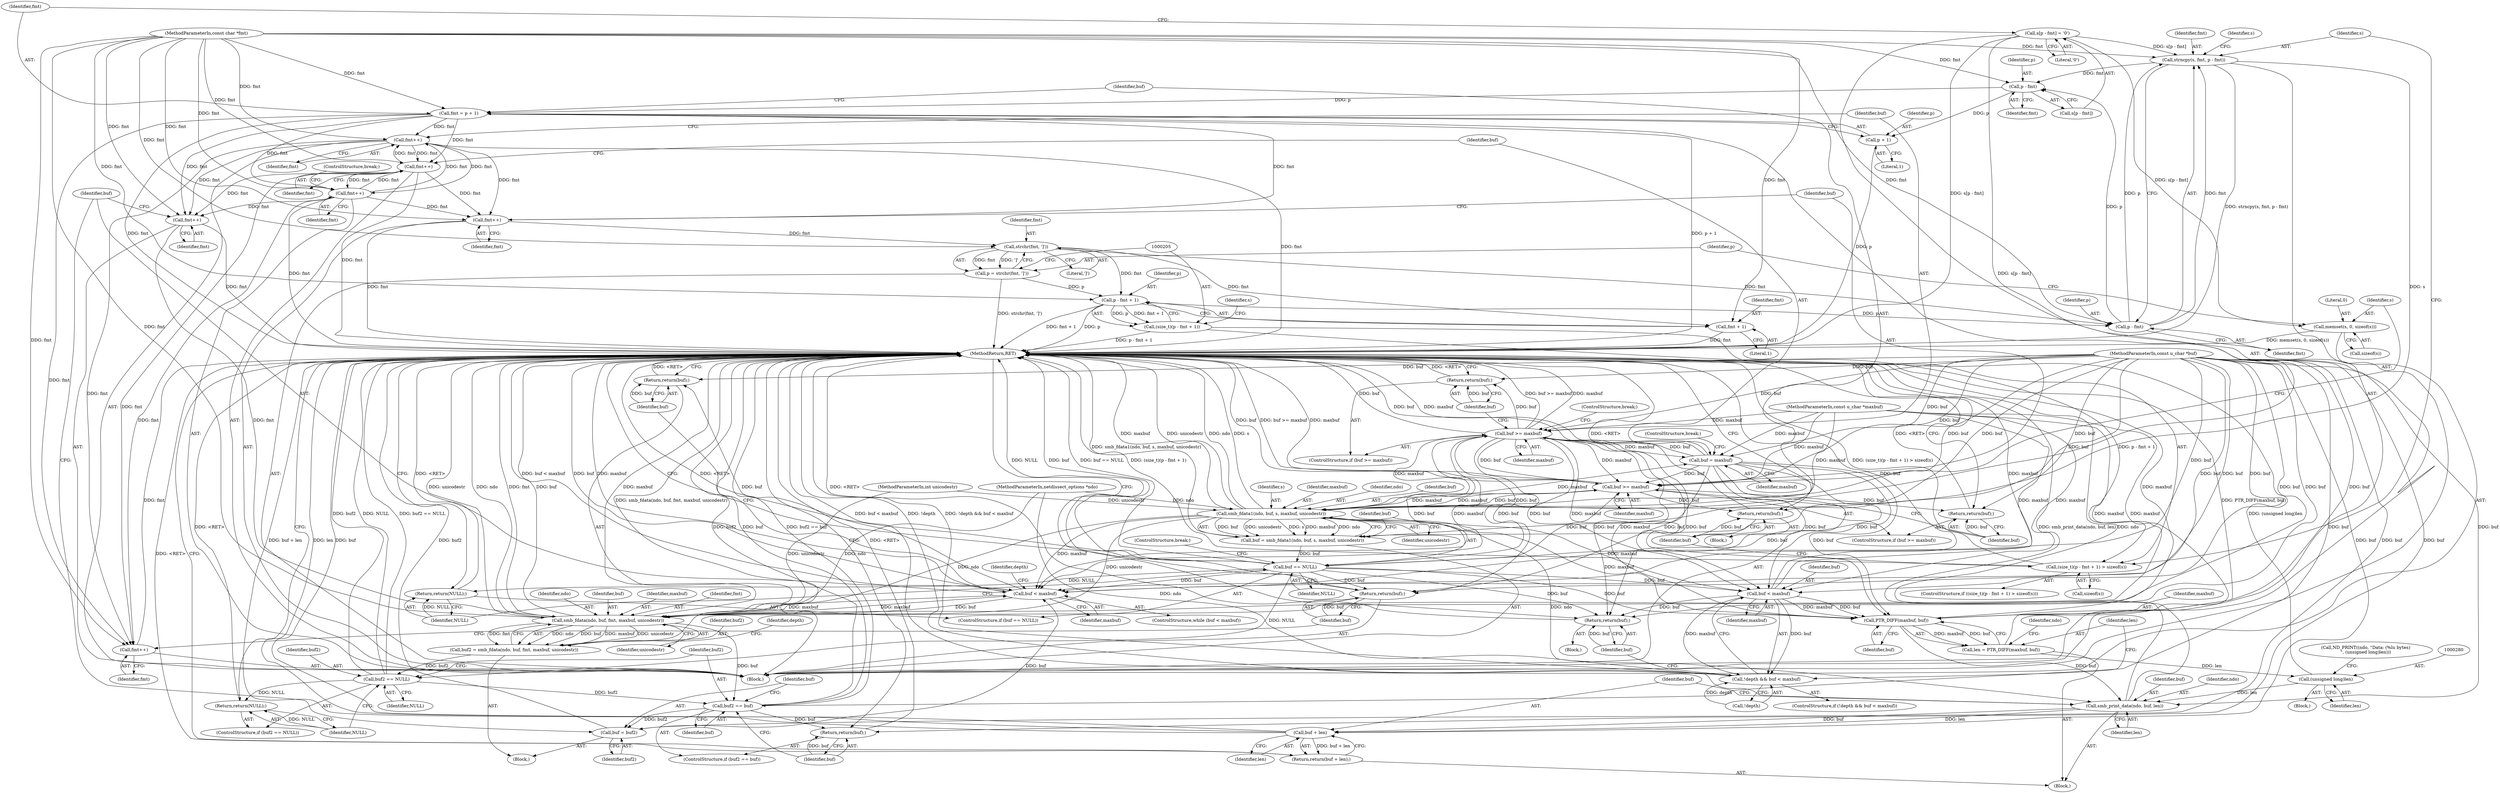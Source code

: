 digraph "1_tcpdump_24182d959f661327525a20d9a94c98a8ec016778@array" {
"1000222" [label="(Call,s[p - fmt] = '\0')"];
"1000192" [label="(Call,memset(s, 0, sizeof(s)))"];
"1000216" [label="(Call,strncpy(s, fmt, p - fmt))"];
"1000225" [label="(Call,p - fmt)"];
"1000229" [label="(Call,fmt = p + 1)"];
"1000123" [label="(Call,fmt++)"];
"1000135" [label="(Call,smb_fdata(ndo, buf, fmt, maxbuf, unicodestr))"];
"1000126" [label="(Call,buf < maxbuf)"];
"1000158" [label="(Return,return(buf);)"];
"1000133" [label="(Call,buf2 = smb_fdata(ndo, buf, fmt, maxbuf, unicodestr))"];
"1000144" [label="(Call,buf2 == NULL)"];
"1000147" [label="(Return,return(NULL);)"];
"1000150" [label="(Call,buf2 == buf)"];
"1000153" [label="(Return,return(buf);)"];
"1000155" [label="(Call,buf = buf2)"];
"1000161" [label="(Call,fmt++)"];
"1000171" [label="(Call,fmt++)"];
"1000178" [label="(Call,fmt++)"];
"1000184" [label="(Call,fmt++)"];
"1000199" [label="(Call,strchr(fmt, ']'))"];
"1000197" [label="(Call,p = strchr(fmt, ']'))"];
"1000206" [label="(Call,p - fmt + 1)"];
"1000204" [label="(Call,(size_t)(p - fmt + 1))"];
"1000203" [label="(Call,(size_t)(p - fmt + 1) > sizeof(s))"];
"1000219" [label="(Call,p - fmt)"];
"1000208" [label="(Call,fmt + 1)"];
"1000257" [label="(Call,fmt++)"];
"1000231" [label="(Call,p + 1)"];
"1000236" [label="(Call,smb_fdata1(ndo, buf, s, maxbuf, unicodestr))"];
"1000164" [label="(Call,buf >= maxbuf)"];
"1000167" [label="(Return,return(buf);)"];
"1000173" [label="(Call,buf = maxbuf)"];
"1000180" [label="(Return,return(buf);)"];
"1000187" [label="(Call,buf >= maxbuf)"];
"1000190" [label="(Return,return(buf);)"];
"1000214" [label="(Return,return(buf);)"];
"1000264" [label="(Call,buf < maxbuf)"];
"1000261" [label="(Call,!depth && buf < maxbuf)"];
"1000271" [label="(Call,PTR_DIFF(maxbuf, buf))"];
"1000269" [label="(Call,len = PTR_DIFF(maxbuf, buf))"];
"1000279" [label="(Call,(unsigned long)len)"];
"1000282" [label="(Call,smb_print_data(ndo, buf, len))"];
"1000287" [label="(Call,buf + len)"];
"1000286" [label="(Return,return(buf + len);)"];
"1000290" [label="(Return,return(buf);)"];
"1000234" [label="(Call,buf = smb_fdata1(ndo, buf, s, maxbuf, unicodestr))"];
"1000243" [label="(Call,buf == NULL)"];
"1000246" [label="(Return,return(NULL);)"];
"1000136" [label="(Identifier,ndo)"];
"1000288" [label="(Identifier,buf)"];
"1000231" [label="(Call,p + 1)"];
"1000200" [label="(Identifier,fmt)"];
"1000180" [label="(Return,return(buf);)"];
"1000242" [label="(ControlStructure,if (buf == NULL))"];
"1000226" [label="(Identifier,p)"];
"1000171" [label="(Call,fmt++)"];
"1000232" [label="(Identifier,p)"];
"1000241" [label="(Identifier,unicodestr)"];
"1000161" [label="(Call,fmt++)"];
"1000191" [label="(Identifier,buf)"];
"1000262" [label="(Call,!depth)"];
"1000103" [label="(MethodParameterIn,const u_char *buf)"];
"1000134" [label="(Identifier,buf2)"];
"1000257" [label="(Call,fmt++)"];
"1000243" [label="(Call,buf == NULL)"];
"1000290" [label="(Return,return(buf);)"];
"1000265" [label="(Identifier,buf)"];
"1000224" [label="(Identifier,s)"];
"1000270" [label="(Identifier,len)"];
"1000147" [label="(Return,return(NULL);)"];
"1000215" [label="(Identifier,buf)"];
"1000269" [label="(Call,len = PTR_DIFF(maxbuf, buf))"];
"1000219" [label="(Call,p - fmt)"];
"1000168" [label="(Identifier,buf)"];
"1000247" [label="(Identifier,NULL)"];
"1000282" [label="(Call,smb_print_data(ndo, buf, len))"];
"1000157" [label="(Identifier,buf2)"];
"1000220" [label="(Identifier,p)"];
"1000285" [label="(Identifier,len)"];
"1000140" [label="(Identifier,unicodestr)"];
"1000292" [label="(MethodReturn,RET)"];
"1000137" [label="(Identifier,buf)"];
"1000173" [label="(Call,buf = maxbuf)"];
"1000212" [label="(Identifier,s)"];
"1000284" [label="(Identifier,buf)"];
"1000195" [label="(Call,sizeof(s))"];
"1000274" [label="(Call,ND_PRINT((ndo, \"Data: (%lu bytes)\n\", (unsigned long)len)))"];
"1000156" [label="(Identifier,buf)"];
"1000216" [label="(Call,strncpy(s, fmt, p - fmt))"];
"1000279" [label="(Call,(unsigned long)len)"];
"1000222" [label="(Call,s[p - fmt] = '\0')"];
"1000213" [label="(Block,)"];
"1000104" [label="(MethodParameterIn,const char *fmt)"];
"1000283" [label="(Identifier,ndo)"];
"1000185" [label="(Identifier,fmt)"];
"1000227" [label="(Identifier,fmt)"];
"1000245" [label="(Identifier,NULL)"];
"1000181" [label="(Identifier,buf)"];
"1000133" [label="(Call,buf2 = smb_fdata(ndo, buf, fmt, maxbuf, unicodestr))"];
"1000164" [label="(Call,buf >= maxbuf)"];
"1000154" [label="(Identifier,buf)"];
"1000246" [label="(Return,return(NULL);)"];
"1000201" [label="(Literal,']')"];
"1000129" [label="(Block,)"];
"1000291" [label="(Identifier,buf)"];
"1000187" [label="(Call,buf >= maxbuf)"];
"1000123" [label="(Call,fmt++)"];
"1000127" [label="(Identifier,buf)"];
"1000233" [label="(Literal,1)"];
"1000192" [label="(Call,memset(s, 0, sizeof(s)))"];
"1000244" [label="(Identifier,buf)"];
"1000146" [label="(Identifier,NULL)"];
"1000139" [label="(Identifier,maxbuf)"];
"1000106" [label="(MethodParameterIn,int unicodestr)"];
"1000128" [label="(Identifier,maxbuf)"];
"1000276" [label="(Identifier,ndo)"];
"1000190" [label="(Return,return(buf);)"];
"1000261" [label="(Call,!depth && buf < maxbuf)"];
"1000202" [label="(ControlStructure,if ((size_t)(p - fmt + 1) > sizeof(s)))"];
"1000209" [label="(Identifier,fmt)"];
"1000218" [label="(Identifier,fmt)"];
"1000149" [label="(ControlStructure,if (buf2 == buf))"];
"1000210" [label="(Literal,1)"];
"1000102" [label="(MethodParameterIn,netdissect_options *ndo)"];
"1000172" [label="(Identifier,fmt)"];
"1000184" [label="(Call,fmt++)"];
"1000107" [label="(Block,)"];
"1000225" [label="(Call,p - fmt)"];
"1000206" [label="(Call,p - fmt + 1)"];
"1000223" [label="(Call,s[p - fmt])"];
"1000211" [label="(Call,sizeof(s))"];
"1000266" [label="(Identifier,maxbuf)"];
"1000264" [label="(Call,buf < maxbuf)"];
"1000281" [label="(Identifier,len)"];
"1000105" [label="(MethodParameterIn,const u_char *maxbuf)"];
"1000126" [label="(Call,buf < maxbuf)"];
"1000259" [label="(ControlStructure,break;)"];
"1000153" [label="(Return,return(buf);)"];
"1000286" [label="(Return,return(buf + len);)"];
"1000159" [label="(Identifier,buf)"];
"1000198" [label="(Identifier,p)"];
"1000167" [label="(Return,return(buf);)"];
"1000214" [label="(Return,return(buf);)"];
"1000138" [label="(Identifier,fmt)"];
"1000169" [label="(ControlStructure,break;)"];
"1000258" [label="(Identifier,fmt)"];
"1000178" [label="(Call,fmt++)"];
"1000239" [label="(Identifier,s)"];
"1000148" [label="(Identifier,NULL)"];
"1000166" [label="(Identifier,maxbuf)"];
"1000186" [label="(ControlStructure,if (buf >= maxbuf))"];
"1000151" [label="(Identifier,buf2)"];
"1000236" [label="(Call,smb_fdata1(ndo, buf, s, maxbuf, unicodestr))"];
"1000207" [label="(Identifier,p)"];
"1000260" [label="(ControlStructure,if (!depth && buf < maxbuf))"];
"1000197" [label="(Call,p = strchr(fmt, ']'))"];
"1000125" [label="(ControlStructure,while (buf < maxbuf))"];
"1000273" [label="(Identifier,buf)"];
"1000199" [label="(Call,strchr(fmt, ']'))"];
"1000267" [label="(Block,)"];
"1000277" [label="(Block,)"];
"1000230" [label="(Identifier,fmt)"];
"1000204" [label="(Call,(size_t)(p - fmt + 1))"];
"1000234" [label="(Call,buf = smb_fdata1(ndo, buf, s, maxbuf, unicodestr))"];
"1000228" [label="(Literal,'\0')"];
"1000150" [label="(Call,buf2 == buf)"];
"1000165" [label="(Identifier,buf)"];
"1000162" [label="(Identifier,fmt)"];
"1000194" [label="(Literal,0)"];
"1000271" [label="(Call,PTR_DIFF(maxbuf, buf))"];
"1000145" [label="(Identifier,buf2)"];
"1000135" [label="(Call,smb_fdata(ndo, buf, fmt, maxbuf, unicodestr))"];
"1000176" [label="(ControlStructure,break;)"];
"1000124" [label="(Identifier,fmt)"];
"1000229" [label="(Call,fmt = p + 1)"];
"1000143" [label="(ControlStructure,if (buf2 == NULL))"];
"1000179" [label="(Identifier,fmt)"];
"1000235" [label="(Identifier,buf)"];
"1000163" [label="(ControlStructure,if (buf >= maxbuf))"];
"1000158" [label="(Return,return(buf);)"];
"1000189" [label="(Identifier,maxbuf)"];
"1000174" [label="(Identifier,buf)"];
"1000155" [label="(Call,buf = buf2)"];
"1000240" [label="(Identifier,maxbuf)"];
"1000221" [label="(Identifier,fmt)"];
"1000121" [label="(Block,)"];
"1000287" [label="(Call,buf + len)"];
"1000237" [label="(Identifier,ndo)"];
"1000272" [label="(Identifier,maxbuf)"];
"1000217" [label="(Identifier,s)"];
"1000289" [label="(Identifier,len)"];
"1000188" [label="(Identifier,buf)"];
"1000175" [label="(Identifier,maxbuf)"];
"1000238" [label="(Identifier,buf)"];
"1000142" [label="(Identifier,depth)"];
"1000193" [label="(Identifier,s)"];
"1000248" [label="(ControlStructure,break;)"];
"1000208" [label="(Call,fmt + 1)"];
"1000203" [label="(Call,(size_t)(p - fmt + 1) > sizeof(s))"];
"1000144" [label="(Call,buf2 == NULL)"];
"1000152" [label="(Identifier,buf)"];
"1000132" [label="(Identifier,depth)"];
"1000222" -> "1000121"  [label="AST: "];
"1000222" -> "1000228"  [label="CFG: "];
"1000223" -> "1000222"  [label="AST: "];
"1000228" -> "1000222"  [label="AST: "];
"1000230" -> "1000222"  [label="CFG: "];
"1000222" -> "1000292"  [label="DDG: s[p - fmt]"];
"1000222" -> "1000192"  [label="DDG: s[p - fmt]"];
"1000222" -> "1000216"  [label="DDG: s[p - fmt]"];
"1000222" -> "1000236"  [label="DDG: s[p - fmt]"];
"1000192" -> "1000121"  [label="AST: "];
"1000192" -> "1000195"  [label="CFG: "];
"1000193" -> "1000192"  [label="AST: "];
"1000194" -> "1000192"  [label="AST: "];
"1000195" -> "1000192"  [label="AST: "];
"1000198" -> "1000192"  [label="CFG: "];
"1000192" -> "1000292"  [label="DDG: memset(s, 0, sizeof(s))"];
"1000216" -> "1000121"  [label="AST: "];
"1000216" -> "1000219"  [label="CFG: "];
"1000217" -> "1000216"  [label="AST: "];
"1000218" -> "1000216"  [label="AST: "];
"1000219" -> "1000216"  [label="AST: "];
"1000224" -> "1000216"  [label="CFG: "];
"1000216" -> "1000292"  [label="DDG: strncpy(s, fmt, p - fmt)"];
"1000219" -> "1000216"  [label="DDG: fmt"];
"1000219" -> "1000216"  [label="DDG: p"];
"1000104" -> "1000216"  [label="DDG: fmt"];
"1000216" -> "1000225"  [label="DDG: fmt"];
"1000216" -> "1000236"  [label="DDG: s"];
"1000225" -> "1000223"  [label="AST: "];
"1000225" -> "1000227"  [label="CFG: "];
"1000226" -> "1000225"  [label="AST: "];
"1000227" -> "1000225"  [label="AST: "];
"1000223" -> "1000225"  [label="CFG: "];
"1000219" -> "1000225"  [label="DDG: p"];
"1000104" -> "1000225"  [label="DDG: fmt"];
"1000225" -> "1000229"  [label="DDG: p"];
"1000225" -> "1000231"  [label="DDG: p"];
"1000229" -> "1000121"  [label="AST: "];
"1000229" -> "1000231"  [label="CFG: "];
"1000230" -> "1000229"  [label="AST: "];
"1000231" -> "1000229"  [label="AST: "];
"1000235" -> "1000229"  [label="CFG: "];
"1000229" -> "1000292"  [label="DDG: p + 1"];
"1000229" -> "1000292"  [label="DDG: fmt"];
"1000229" -> "1000123"  [label="DDG: fmt"];
"1000229" -> "1000161"  [label="DDG: fmt"];
"1000229" -> "1000171"  [label="DDG: fmt"];
"1000229" -> "1000178"  [label="DDG: fmt"];
"1000229" -> "1000184"  [label="DDG: fmt"];
"1000104" -> "1000229"  [label="DDG: fmt"];
"1000229" -> "1000257"  [label="DDG: fmt"];
"1000123" -> "1000121"  [label="AST: "];
"1000123" -> "1000124"  [label="CFG: "];
"1000124" -> "1000123"  [label="AST: "];
"1000127" -> "1000123"  [label="CFG: "];
"1000123" -> "1000292"  [label="DDG: fmt"];
"1000171" -> "1000123"  [label="DDG: fmt"];
"1000257" -> "1000123"  [label="DDG: fmt"];
"1000161" -> "1000123"  [label="DDG: fmt"];
"1000104" -> "1000123"  [label="DDG: fmt"];
"1000123" -> "1000135"  [label="DDG: fmt"];
"1000135" -> "1000133"  [label="AST: "];
"1000135" -> "1000140"  [label="CFG: "];
"1000136" -> "1000135"  [label="AST: "];
"1000137" -> "1000135"  [label="AST: "];
"1000138" -> "1000135"  [label="AST: "];
"1000139" -> "1000135"  [label="AST: "];
"1000140" -> "1000135"  [label="AST: "];
"1000133" -> "1000135"  [label="CFG: "];
"1000135" -> "1000292"  [label="DDG: maxbuf"];
"1000135" -> "1000292"  [label="DDG: unicodestr"];
"1000135" -> "1000292"  [label="DDG: ndo"];
"1000135" -> "1000292"  [label="DDG: fmt"];
"1000135" -> "1000292"  [label="DDG: buf"];
"1000135" -> "1000126"  [label="DDG: maxbuf"];
"1000135" -> "1000133"  [label="DDG: ndo"];
"1000135" -> "1000133"  [label="DDG: buf"];
"1000135" -> "1000133"  [label="DDG: maxbuf"];
"1000135" -> "1000133"  [label="DDG: unicodestr"];
"1000135" -> "1000133"  [label="DDG: fmt"];
"1000236" -> "1000135"  [label="DDG: ndo"];
"1000236" -> "1000135"  [label="DDG: unicodestr"];
"1000102" -> "1000135"  [label="DDG: ndo"];
"1000126" -> "1000135"  [label="DDG: buf"];
"1000126" -> "1000135"  [label="DDG: maxbuf"];
"1000103" -> "1000135"  [label="DDG: buf"];
"1000105" -> "1000135"  [label="DDG: maxbuf"];
"1000106" -> "1000135"  [label="DDG: unicodestr"];
"1000104" -> "1000135"  [label="DDG: fmt"];
"1000135" -> "1000150"  [label="DDG: buf"];
"1000126" -> "1000125"  [label="AST: "];
"1000126" -> "1000128"  [label="CFG: "];
"1000127" -> "1000126"  [label="AST: "];
"1000128" -> "1000126"  [label="AST: "];
"1000132" -> "1000126"  [label="CFG: "];
"1000159" -> "1000126"  [label="CFG: "];
"1000126" -> "1000292"  [label="DDG: buf < maxbuf"];
"1000126" -> "1000292"  [label="DDG: buf"];
"1000126" -> "1000292"  [label="DDG: maxbuf"];
"1000243" -> "1000126"  [label="DDG: buf"];
"1000155" -> "1000126"  [label="DDG: buf"];
"1000173" -> "1000126"  [label="DDG: buf"];
"1000164" -> "1000126"  [label="DDG: buf"];
"1000164" -> "1000126"  [label="DDG: maxbuf"];
"1000103" -> "1000126"  [label="DDG: buf"];
"1000236" -> "1000126"  [label="DDG: maxbuf"];
"1000105" -> "1000126"  [label="DDG: maxbuf"];
"1000126" -> "1000158"  [label="DDG: buf"];
"1000158" -> "1000121"  [label="AST: "];
"1000158" -> "1000159"  [label="CFG: "];
"1000159" -> "1000158"  [label="AST: "];
"1000292" -> "1000158"  [label="CFG: "];
"1000158" -> "1000292"  [label="DDG: <RET>"];
"1000159" -> "1000158"  [label="DDG: buf"];
"1000103" -> "1000158"  [label="DDG: buf"];
"1000133" -> "1000129"  [label="AST: "];
"1000134" -> "1000133"  [label="AST: "];
"1000142" -> "1000133"  [label="CFG: "];
"1000133" -> "1000292"  [label="DDG: smb_fdata(ndo, buf, fmt, maxbuf, unicodestr)"];
"1000133" -> "1000144"  [label="DDG: buf2"];
"1000144" -> "1000143"  [label="AST: "];
"1000144" -> "1000146"  [label="CFG: "];
"1000145" -> "1000144"  [label="AST: "];
"1000146" -> "1000144"  [label="AST: "];
"1000148" -> "1000144"  [label="CFG: "];
"1000151" -> "1000144"  [label="CFG: "];
"1000144" -> "1000292"  [label="DDG: buf2 == NULL"];
"1000144" -> "1000292"  [label="DDG: buf2"];
"1000144" -> "1000292"  [label="DDG: NULL"];
"1000243" -> "1000144"  [label="DDG: NULL"];
"1000144" -> "1000147"  [label="DDG: NULL"];
"1000144" -> "1000150"  [label="DDG: buf2"];
"1000147" -> "1000143"  [label="AST: "];
"1000147" -> "1000148"  [label="CFG: "];
"1000148" -> "1000147"  [label="AST: "];
"1000292" -> "1000147"  [label="CFG: "];
"1000147" -> "1000292"  [label="DDG: <RET>"];
"1000148" -> "1000147"  [label="DDG: NULL"];
"1000150" -> "1000149"  [label="AST: "];
"1000150" -> "1000152"  [label="CFG: "];
"1000151" -> "1000150"  [label="AST: "];
"1000152" -> "1000150"  [label="AST: "];
"1000154" -> "1000150"  [label="CFG: "];
"1000156" -> "1000150"  [label="CFG: "];
"1000150" -> "1000292"  [label="DDG: buf2"];
"1000150" -> "1000292"  [label="DDG: buf"];
"1000150" -> "1000292"  [label="DDG: buf2 == buf"];
"1000103" -> "1000150"  [label="DDG: buf"];
"1000150" -> "1000153"  [label="DDG: buf"];
"1000150" -> "1000155"  [label="DDG: buf2"];
"1000153" -> "1000149"  [label="AST: "];
"1000153" -> "1000154"  [label="CFG: "];
"1000154" -> "1000153"  [label="AST: "];
"1000292" -> "1000153"  [label="CFG: "];
"1000153" -> "1000292"  [label="DDG: <RET>"];
"1000154" -> "1000153"  [label="DDG: buf"];
"1000103" -> "1000153"  [label="DDG: buf"];
"1000155" -> "1000129"  [label="AST: "];
"1000155" -> "1000157"  [label="CFG: "];
"1000156" -> "1000155"  [label="AST: "];
"1000157" -> "1000155"  [label="AST: "];
"1000127" -> "1000155"  [label="CFG: "];
"1000155" -> "1000292"  [label="DDG: buf2"];
"1000103" -> "1000155"  [label="DDG: buf"];
"1000161" -> "1000121"  [label="AST: "];
"1000161" -> "1000162"  [label="CFG: "];
"1000162" -> "1000161"  [label="AST: "];
"1000165" -> "1000161"  [label="CFG: "];
"1000161" -> "1000292"  [label="DDG: fmt"];
"1000171" -> "1000161"  [label="DDG: fmt"];
"1000257" -> "1000161"  [label="DDG: fmt"];
"1000104" -> "1000161"  [label="DDG: fmt"];
"1000161" -> "1000171"  [label="DDG: fmt"];
"1000161" -> "1000178"  [label="DDG: fmt"];
"1000161" -> "1000184"  [label="DDG: fmt"];
"1000161" -> "1000257"  [label="DDG: fmt"];
"1000171" -> "1000121"  [label="AST: "];
"1000171" -> "1000172"  [label="CFG: "];
"1000172" -> "1000171"  [label="AST: "];
"1000174" -> "1000171"  [label="CFG: "];
"1000171" -> "1000292"  [label="DDG: fmt"];
"1000257" -> "1000171"  [label="DDG: fmt"];
"1000104" -> "1000171"  [label="DDG: fmt"];
"1000171" -> "1000178"  [label="DDG: fmt"];
"1000171" -> "1000184"  [label="DDG: fmt"];
"1000171" -> "1000257"  [label="DDG: fmt"];
"1000178" -> "1000121"  [label="AST: "];
"1000178" -> "1000179"  [label="CFG: "];
"1000179" -> "1000178"  [label="AST: "];
"1000181" -> "1000178"  [label="CFG: "];
"1000178" -> "1000292"  [label="DDG: fmt"];
"1000257" -> "1000178"  [label="DDG: fmt"];
"1000104" -> "1000178"  [label="DDG: fmt"];
"1000184" -> "1000121"  [label="AST: "];
"1000184" -> "1000185"  [label="CFG: "];
"1000185" -> "1000184"  [label="AST: "];
"1000188" -> "1000184"  [label="CFG: "];
"1000184" -> "1000292"  [label="DDG: fmt"];
"1000257" -> "1000184"  [label="DDG: fmt"];
"1000104" -> "1000184"  [label="DDG: fmt"];
"1000184" -> "1000199"  [label="DDG: fmt"];
"1000199" -> "1000197"  [label="AST: "];
"1000199" -> "1000201"  [label="CFG: "];
"1000200" -> "1000199"  [label="AST: "];
"1000201" -> "1000199"  [label="AST: "];
"1000197" -> "1000199"  [label="CFG: "];
"1000199" -> "1000197"  [label="DDG: fmt"];
"1000199" -> "1000197"  [label="DDG: ']'"];
"1000104" -> "1000199"  [label="DDG: fmt"];
"1000199" -> "1000206"  [label="DDG: fmt"];
"1000199" -> "1000208"  [label="DDG: fmt"];
"1000199" -> "1000219"  [label="DDG: fmt"];
"1000197" -> "1000121"  [label="AST: "];
"1000198" -> "1000197"  [label="AST: "];
"1000205" -> "1000197"  [label="CFG: "];
"1000197" -> "1000292"  [label="DDG: strchr(fmt, ']')"];
"1000197" -> "1000206"  [label="DDG: p"];
"1000206" -> "1000204"  [label="AST: "];
"1000206" -> "1000208"  [label="CFG: "];
"1000207" -> "1000206"  [label="AST: "];
"1000208" -> "1000206"  [label="AST: "];
"1000204" -> "1000206"  [label="CFG: "];
"1000206" -> "1000292"  [label="DDG: fmt + 1"];
"1000206" -> "1000292"  [label="DDG: p"];
"1000206" -> "1000204"  [label="DDG: p"];
"1000206" -> "1000204"  [label="DDG: fmt + 1"];
"1000104" -> "1000206"  [label="DDG: fmt"];
"1000206" -> "1000219"  [label="DDG: p"];
"1000204" -> "1000203"  [label="AST: "];
"1000205" -> "1000204"  [label="AST: "];
"1000212" -> "1000204"  [label="CFG: "];
"1000204" -> "1000292"  [label="DDG: p - fmt + 1"];
"1000204" -> "1000203"  [label="DDG: p - fmt + 1"];
"1000203" -> "1000202"  [label="AST: "];
"1000203" -> "1000211"  [label="CFG: "];
"1000211" -> "1000203"  [label="AST: "];
"1000215" -> "1000203"  [label="CFG: "];
"1000217" -> "1000203"  [label="CFG: "];
"1000203" -> "1000292"  [label="DDG: (size_t)(p - fmt + 1) > sizeof(s)"];
"1000203" -> "1000292"  [label="DDG: (size_t)(p - fmt + 1)"];
"1000219" -> "1000221"  [label="CFG: "];
"1000220" -> "1000219"  [label="AST: "];
"1000221" -> "1000219"  [label="AST: "];
"1000104" -> "1000219"  [label="DDG: fmt"];
"1000208" -> "1000210"  [label="CFG: "];
"1000209" -> "1000208"  [label="AST: "];
"1000210" -> "1000208"  [label="AST: "];
"1000208" -> "1000292"  [label="DDG: fmt"];
"1000104" -> "1000208"  [label="DDG: fmt"];
"1000257" -> "1000121"  [label="AST: "];
"1000257" -> "1000258"  [label="CFG: "];
"1000258" -> "1000257"  [label="AST: "];
"1000259" -> "1000257"  [label="CFG: "];
"1000257" -> "1000292"  [label="DDG: fmt"];
"1000104" -> "1000257"  [label="DDG: fmt"];
"1000231" -> "1000233"  [label="CFG: "];
"1000232" -> "1000231"  [label="AST: "];
"1000233" -> "1000231"  [label="AST: "];
"1000231" -> "1000292"  [label="DDG: p"];
"1000236" -> "1000234"  [label="AST: "];
"1000236" -> "1000241"  [label="CFG: "];
"1000237" -> "1000236"  [label="AST: "];
"1000238" -> "1000236"  [label="AST: "];
"1000239" -> "1000236"  [label="AST: "];
"1000240" -> "1000236"  [label="AST: "];
"1000241" -> "1000236"  [label="AST: "];
"1000234" -> "1000236"  [label="CFG: "];
"1000236" -> "1000292"  [label="DDG: ndo"];
"1000236" -> "1000292"  [label="DDG: s"];
"1000236" -> "1000292"  [label="DDG: maxbuf"];
"1000236" -> "1000292"  [label="DDG: unicodestr"];
"1000236" -> "1000164"  [label="DDG: maxbuf"];
"1000236" -> "1000173"  [label="DDG: maxbuf"];
"1000236" -> "1000187"  [label="DDG: maxbuf"];
"1000236" -> "1000234"  [label="DDG: buf"];
"1000236" -> "1000234"  [label="DDG: unicodestr"];
"1000236" -> "1000234"  [label="DDG: s"];
"1000236" -> "1000234"  [label="DDG: maxbuf"];
"1000236" -> "1000234"  [label="DDG: ndo"];
"1000102" -> "1000236"  [label="DDG: ndo"];
"1000187" -> "1000236"  [label="DDG: buf"];
"1000187" -> "1000236"  [label="DDG: maxbuf"];
"1000103" -> "1000236"  [label="DDG: buf"];
"1000105" -> "1000236"  [label="DDG: maxbuf"];
"1000106" -> "1000236"  [label="DDG: unicodestr"];
"1000236" -> "1000264"  [label="DDG: maxbuf"];
"1000236" -> "1000271"  [label="DDG: maxbuf"];
"1000236" -> "1000282"  [label="DDG: ndo"];
"1000164" -> "1000163"  [label="AST: "];
"1000164" -> "1000166"  [label="CFG: "];
"1000165" -> "1000164"  [label="AST: "];
"1000166" -> "1000164"  [label="AST: "];
"1000168" -> "1000164"  [label="CFG: "];
"1000169" -> "1000164"  [label="CFG: "];
"1000164" -> "1000292"  [label="DDG: buf >= maxbuf"];
"1000164" -> "1000292"  [label="DDG: maxbuf"];
"1000164" -> "1000292"  [label="DDG: buf"];
"1000243" -> "1000164"  [label="DDG: buf"];
"1000173" -> "1000164"  [label="DDG: buf"];
"1000103" -> "1000164"  [label="DDG: buf"];
"1000105" -> "1000164"  [label="DDG: maxbuf"];
"1000164" -> "1000167"  [label="DDG: buf"];
"1000164" -> "1000173"  [label="DDG: maxbuf"];
"1000164" -> "1000180"  [label="DDG: buf"];
"1000164" -> "1000187"  [label="DDG: buf"];
"1000164" -> "1000187"  [label="DDG: maxbuf"];
"1000164" -> "1000264"  [label="DDG: buf"];
"1000164" -> "1000264"  [label="DDG: maxbuf"];
"1000164" -> "1000271"  [label="DDG: maxbuf"];
"1000164" -> "1000271"  [label="DDG: buf"];
"1000164" -> "1000290"  [label="DDG: buf"];
"1000167" -> "1000163"  [label="AST: "];
"1000167" -> "1000168"  [label="CFG: "];
"1000168" -> "1000167"  [label="AST: "];
"1000292" -> "1000167"  [label="CFG: "];
"1000167" -> "1000292"  [label="DDG: <RET>"];
"1000168" -> "1000167"  [label="DDG: buf"];
"1000103" -> "1000167"  [label="DDG: buf"];
"1000173" -> "1000121"  [label="AST: "];
"1000173" -> "1000175"  [label="CFG: "];
"1000174" -> "1000173"  [label="AST: "];
"1000175" -> "1000173"  [label="AST: "];
"1000176" -> "1000173"  [label="CFG: "];
"1000173" -> "1000292"  [label="DDG: buf"];
"1000173" -> "1000292"  [label="DDG: maxbuf"];
"1000105" -> "1000173"  [label="DDG: maxbuf"];
"1000103" -> "1000173"  [label="DDG: buf"];
"1000173" -> "1000180"  [label="DDG: buf"];
"1000173" -> "1000187"  [label="DDG: buf"];
"1000173" -> "1000264"  [label="DDG: buf"];
"1000173" -> "1000271"  [label="DDG: buf"];
"1000173" -> "1000290"  [label="DDG: buf"];
"1000180" -> "1000121"  [label="AST: "];
"1000180" -> "1000181"  [label="CFG: "];
"1000181" -> "1000180"  [label="AST: "];
"1000292" -> "1000180"  [label="CFG: "];
"1000180" -> "1000292"  [label="DDG: <RET>"];
"1000181" -> "1000180"  [label="DDG: buf"];
"1000243" -> "1000180"  [label="DDG: buf"];
"1000103" -> "1000180"  [label="DDG: buf"];
"1000187" -> "1000186"  [label="AST: "];
"1000187" -> "1000189"  [label="CFG: "];
"1000188" -> "1000187"  [label="AST: "];
"1000189" -> "1000187"  [label="AST: "];
"1000191" -> "1000187"  [label="CFG: "];
"1000193" -> "1000187"  [label="CFG: "];
"1000187" -> "1000292"  [label="DDG: buf"];
"1000187" -> "1000292"  [label="DDG: buf >= maxbuf"];
"1000187" -> "1000292"  [label="DDG: maxbuf"];
"1000243" -> "1000187"  [label="DDG: buf"];
"1000103" -> "1000187"  [label="DDG: buf"];
"1000105" -> "1000187"  [label="DDG: maxbuf"];
"1000187" -> "1000190"  [label="DDG: buf"];
"1000187" -> "1000214"  [label="DDG: buf"];
"1000190" -> "1000186"  [label="AST: "];
"1000190" -> "1000191"  [label="CFG: "];
"1000191" -> "1000190"  [label="AST: "];
"1000292" -> "1000190"  [label="CFG: "];
"1000190" -> "1000292"  [label="DDG: <RET>"];
"1000191" -> "1000190"  [label="DDG: buf"];
"1000103" -> "1000190"  [label="DDG: buf"];
"1000214" -> "1000213"  [label="AST: "];
"1000214" -> "1000215"  [label="CFG: "];
"1000215" -> "1000214"  [label="AST: "];
"1000292" -> "1000214"  [label="CFG: "];
"1000214" -> "1000292"  [label="DDG: <RET>"];
"1000215" -> "1000214"  [label="DDG: buf"];
"1000103" -> "1000214"  [label="DDG: buf"];
"1000264" -> "1000261"  [label="AST: "];
"1000264" -> "1000266"  [label="CFG: "];
"1000265" -> "1000264"  [label="AST: "];
"1000266" -> "1000264"  [label="AST: "];
"1000261" -> "1000264"  [label="CFG: "];
"1000264" -> "1000292"  [label="DDG: buf"];
"1000264" -> "1000292"  [label="DDG: maxbuf"];
"1000264" -> "1000261"  [label="DDG: buf"];
"1000264" -> "1000261"  [label="DDG: maxbuf"];
"1000243" -> "1000264"  [label="DDG: buf"];
"1000103" -> "1000264"  [label="DDG: buf"];
"1000105" -> "1000264"  [label="DDG: maxbuf"];
"1000264" -> "1000271"  [label="DDG: maxbuf"];
"1000264" -> "1000271"  [label="DDG: buf"];
"1000264" -> "1000290"  [label="DDG: buf"];
"1000261" -> "1000260"  [label="AST: "];
"1000261" -> "1000262"  [label="CFG: "];
"1000262" -> "1000261"  [label="AST: "];
"1000270" -> "1000261"  [label="CFG: "];
"1000291" -> "1000261"  [label="CFG: "];
"1000261" -> "1000292"  [label="DDG: buf < maxbuf"];
"1000261" -> "1000292"  [label="DDG: !depth"];
"1000261" -> "1000292"  [label="DDG: !depth && buf < maxbuf"];
"1000262" -> "1000261"  [label="DDG: depth"];
"1000271" -> "1000269"  [label="AST: "];
"1000271" -> "1000273"  [label="CFG: "];
"1000272" -> "1000271"  [label="AST: "];
"1000273" -> "1000271"  [label="AST: "];
"1000269" -> "1000271"  [label="CFG: "];
"1000271" -> "1000292"  [label="DDG: maxbuf"];
"1000271" -> "1000269"  [label="DDG: maxbuf"];
"1000271" -> "1000269"  [label="DDG: buf"];
"1000105" -> "1000271"  [label="DDG: maxbuf"];
"1000243" -> "1000271"  [label="DDG: buf"];
"1000103" -> "1000271"  [label="DDG: buf"];
"1000271" -> "1000282"  [label="DDG: buf"];
"1000269" -> "1000267"  [label="AST: "];
"1000270" -> "1000269"  [label="AST: "];
"1000276" -> "1000269"  [label="CFG: "];
"1000269" -> "1000292"  [label="DDG: PTR_DIFF(maxbuf, buf)"];
"1000269" -> "1000279"  [label="DDG: len"];
"1000279" -> "1000277"  [label="AST: "];
"1000279" -> "1000281"  [label="CFG: "];
"1000280" -> "1000279"  [label="AST: "];
"1000281" -> "1000279"  [label="AST: "];
"1000274" -> "1000279"  [label="CFG: "];
"1000279" -> "1000292"  [label="DDG: (unsigned long)len"];
"1000279" -> "1000282"  [label="DDG: len"];
"1000282" -> "1000267"  [label="AST: "];
"1000282" -> "1000285"  [label="CFG: "];
"1000283" -> "1000282"  [label="AST: "];
"1000284" -> "1000282"  [label="AST: "];
"1000285" -> "1000282"  [label="AST: "];
"1000288" -> "1000282"  [label="CFG: "];
"1000282" -> "1000292"  [label="DDG: smb_print_data(ndo, buf, len)"];
"1000282" -> "1000292"  [label="DDG: ndo"];
"1000102" -> "1000282"  [label="DDG: ndo"];
"1000103" -> "1000282"  [label="DDG: buf"];
"1000282" -> "1000287"  [label="DDG: buf"];
"1000282" -> "1000287"  [label="DDG: len"];
"1000287" -> "1000286"  [label="AST: "];
"1000287" -> "1000289"  [label="CFG: "];
"1000288" -> "1000287"  [label="AST: "];
"1000289" -> "1000287"  [label="AST: "];
"1000286" -> "1000287"  [label="CFG: "];
"1000287" -> "1000292"  [label="DDG: buf + len"];
"1000287" -> "1000292"  [label="DDG: len"];
"1000287" -> "1000292"  [label="DDG: buf"];
"1000287" -> "1000286"  [label="DDG: buf + len"];
"1000103" -> "1000287"  [label="DDG: buf"];
"1000286" -> "1000267"  [label="AST: "];
"1000292" -> "1000286"  [label="CFG: "];
"1000286" -> "1000292"  [label="DDG: <RET>"];
"1000290" -> "1000107"  [label="AST: "];
"1000290" -> "1000291"  [label="CFG: "];
"1000291" -> "1000290"  [label="AST: "];
"1000292" -> "1000290"  [label="CFG: "];
"1000290" -> "1000292"  [label="DDG: <RET>"];
"1000291" -> "1000290"  [label="DDG: buf"];
"1000243" -> "1000290"  [label="DDG: buf"];
"1000103" -> "1000290"  [label="DDG: buf"];
"1000234" -> "1000121"  [label="AST: "];
"1000235" -> "1000234"  [label="AST: "];
"1000244" -> "1000234"  [label="CFG: "];
"1000234" -> "1000292"  [label="DDG: smb_fdata1(ndo, buf, s, maxbuf, unicodestr)"];
"1000103" -> "1000234"  [label="DDG: buf"];
"1000234" -> "1000243"  [label="DDG: buf"];
"1000243" -> "1000242"  [label="AST: "];
"1000243" -> "1000245"  [label="CFG: "];
"1000244" -> "1000243"  [label="AST: "];
"1000245" -> "1000243"  [label="AST: "];
"1000247" -> "1000243"  [label="CFG: "];
"1000248" -> "1000243"  [label="CFG: "];
"1000243" -> "1000292"  [label="DDG: NULL"];
"1000243" -> "1000292"  [label="DDG: buf"];
"1000243" -> "1000292"  [label="DDG: buf == NULL"];
"1000103" -> "1000243"  [label="DDG: buf"];
"1000243" -> "1000246"  [label="DDG: NULL"];
"1000246" -> "1000242"  [label="AST: "];
"1000246" -> "1000247"  [label="CFG: "];
"1000247" -> "1000246"  [label="AST: "];
"1000292" -> "1000246"  [label="CFG: "];
"1000246" -> "1000292"  [label="DDG: <RET>"];
"1000247" -> "1000246"  [label="DDG: NULL"];
}
